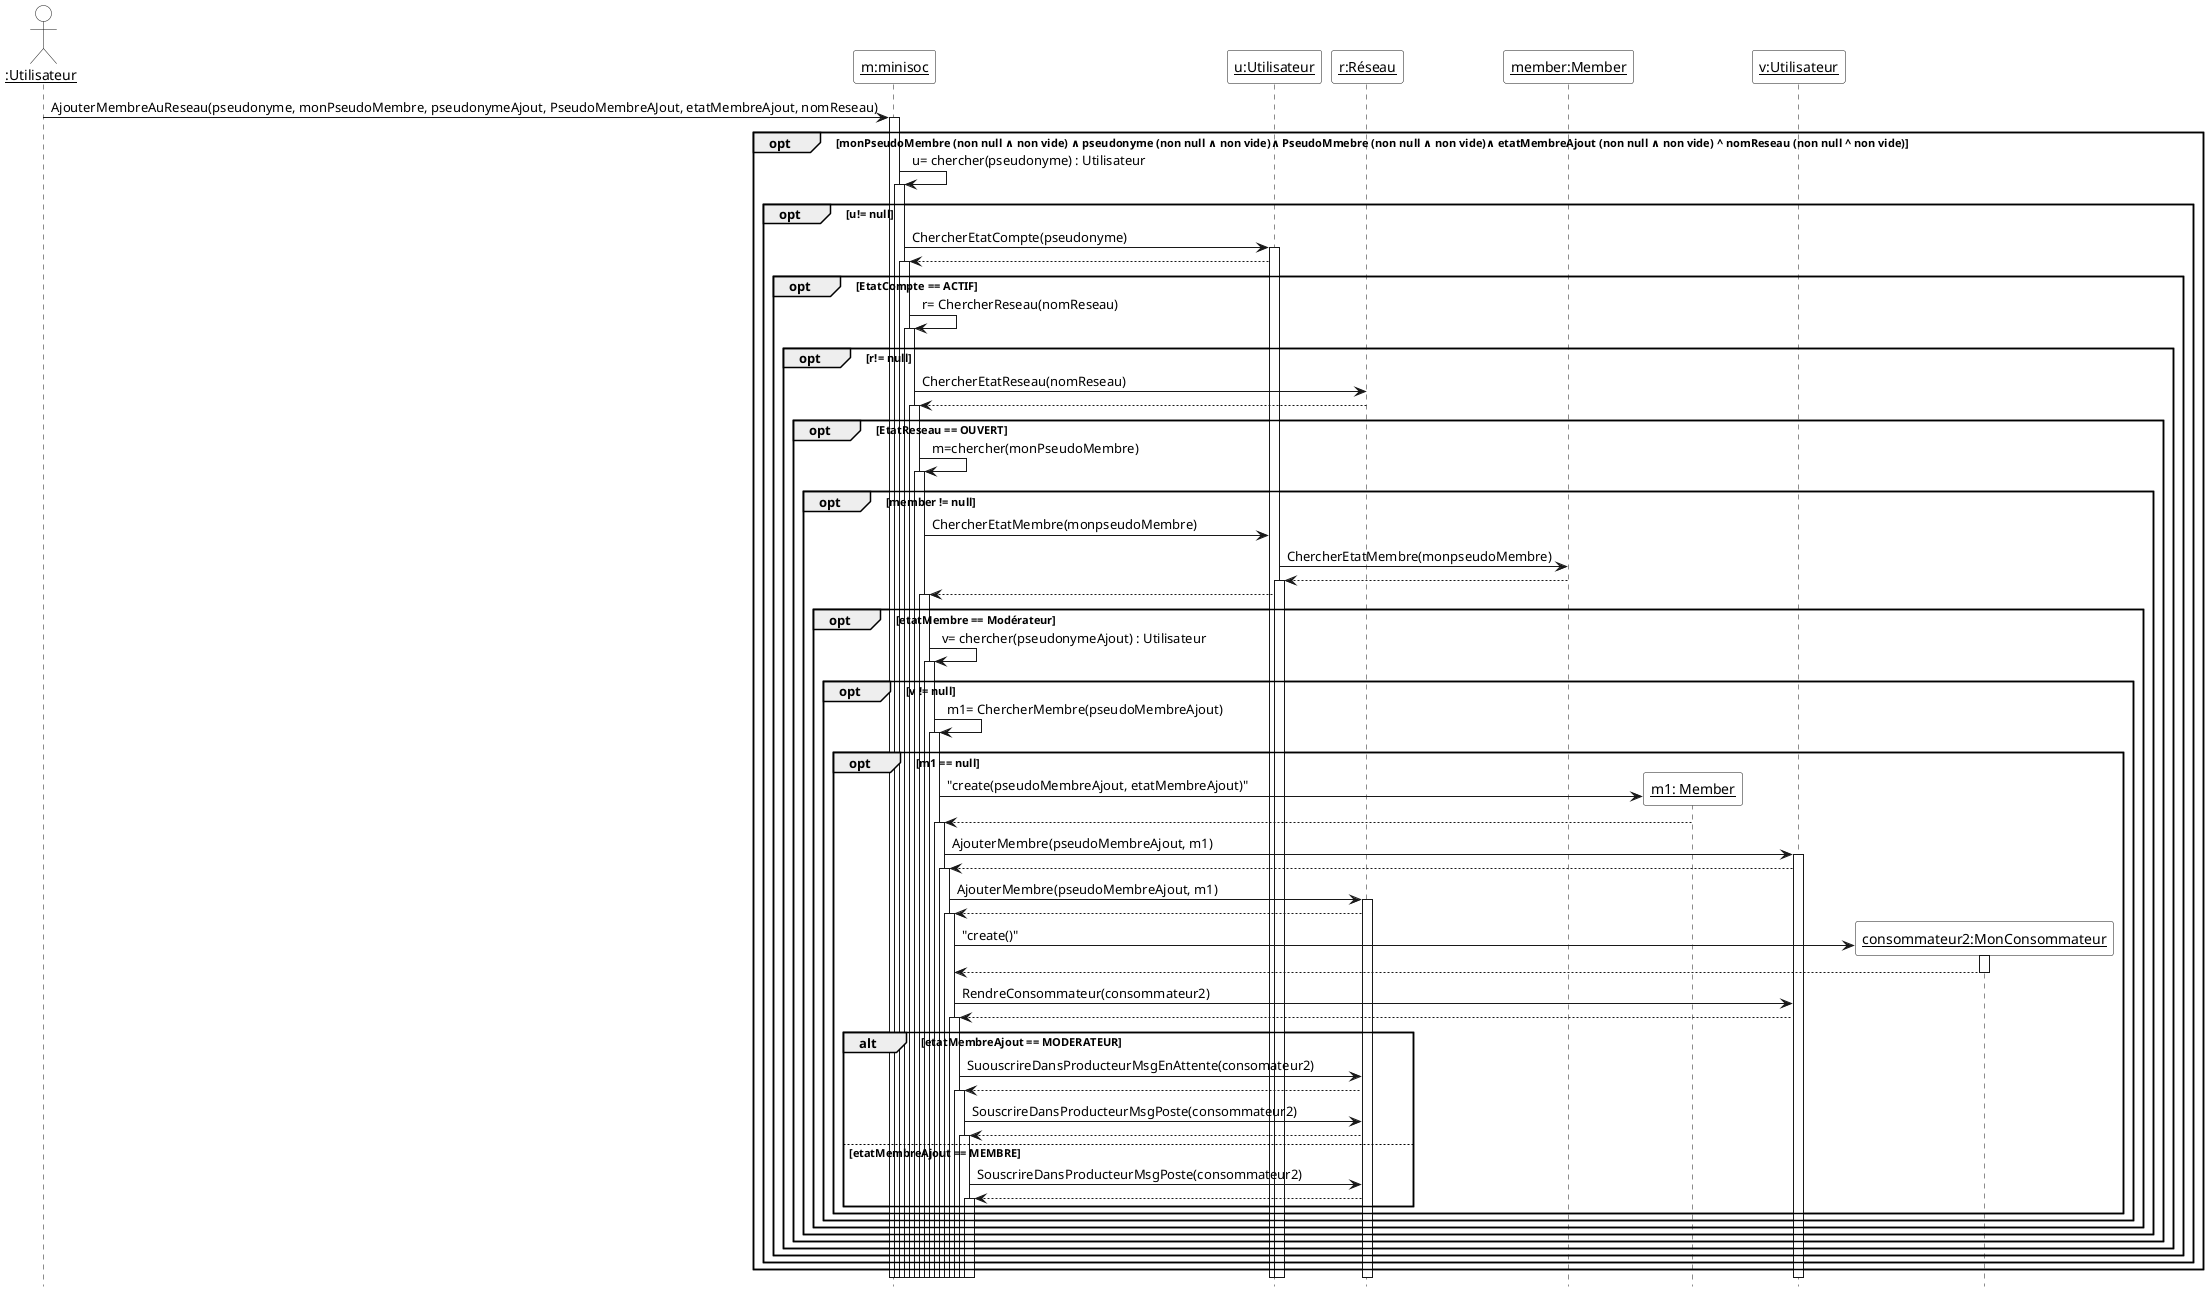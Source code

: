 @startuml

'Diagramme de séquence (PlantUML)'

'Configuration charte graphique'
hide footbox
skinparam sequenceParticipantBackgroundColor White
skinparam sequenceActorBackgroundColor White

'Déclaration des acteurs et des participants (déjà existants avant la séquence)'
actor "__:Utilisateur__" as user
participant "__m:minisoc__" as m
participant "__r:Réseau__" as r
participant "__u:Utilisateur__" as u
participant "__v:Utilisateur__" as v
participant "__member:Member__" as member



'Séquence avec les messages, les créations de participants, etc.'
user -> m ++ : AjouterMembreAuReseau(pseudonyme, monPseudoMembre, pseudonymeAjout, PseudoMembreAJout, etatMembreAjout, nomReseau)
opt monPseudoMembre (non null ∧ non vide) ∧ pseudonyme (non null ∧ non vide)∧ PseudoMmebre (non null ∧ non vide)∧ etatMembreAjout (non null ∧ non vide) ^ nomReseau (non null ^ non vide)
      m -> m++ : u= chercher(pseudonyme) : Utilisateur
      create "__u: Utilisateur__" as u
      opt u!= null
    	m -> u++ : ChercherEtatCompte(pseudonyme)
	u --> m++
	opt EtatCompte == ACTIF
	    	 m -> m ++ : r= ChercherReseau(nomReseau)
		 create "__r: Reseau__" as r
		 opt r!= null
		     m-> r : ChercherEtatReseau(nomReseau)
		     r--> m ++
		 opt EtatReseau == OUVERT 
		      m -> m++ : m=chercher(monPseudoMembre)
		       create "__member: Member__" as member
		        opt member != null
		     	 m-> u : ChercherEtatMembre(monpseudoMembre)
			 u-> member : ChercherEtatMembre(monpseudoMembre)
			 member --> u++
			 u --> m ++
		         opt etatMembre == Modérateur
			     m -> m++ : v= chercher(pseudonymeAjout) : Utilisateur
			     opt v != null
			     	 m -> m ++ : m1= ChercherMembre(pseudoMembreAjout)
				 opt m1 == null
				  create "__m1: Member__" as m1
				 m -> m1 : "create(pseudoMembreAjout, etatMembreAjout)"
				 m1 --> m ++
				 create "__v: Utilisateur__" as v
				 m -> v ++ : AjouterMembre(pseudoMembreAjout, m1)
				 v --> m ++
				 
				 m-> r ++ : AjouterMembre(pseudoMembreAjout, m1)
				 r --> m ++
				 create "__consommateur2:MonConsommateur__" as consommateur2
    	       	  		  m -> "__consommateur2:MonConsommateur__" as consommateur2 ++ : "create()"
	    			     return
		 		       m -> v : RendreConsommateur(consommateur2)
		  		        v --> m ++
					alt etatMembreAjout == MODERATEUR 
	           			 m -> r : SuouscrireDansProducteurMsgEnAttente(consomateur2)
		  			  r --> m ++
		  			   m -> r : SouscrireDansProducteurMsgPoste(consommateur2)
		  			    r --> m ++
					 else etatMembreAjout == MEMBRE
					  m -> r : SouscrireDansProducteurMsgPoste(consommateur2)
					  r --> m ++ 

 					 
					 

		    		    	  end
	
				  end
            	       	   end
         		 end
                     end 
              end

	    end 
 	  end 	        
end
end
	     
	    
	
    
 

@enduml
